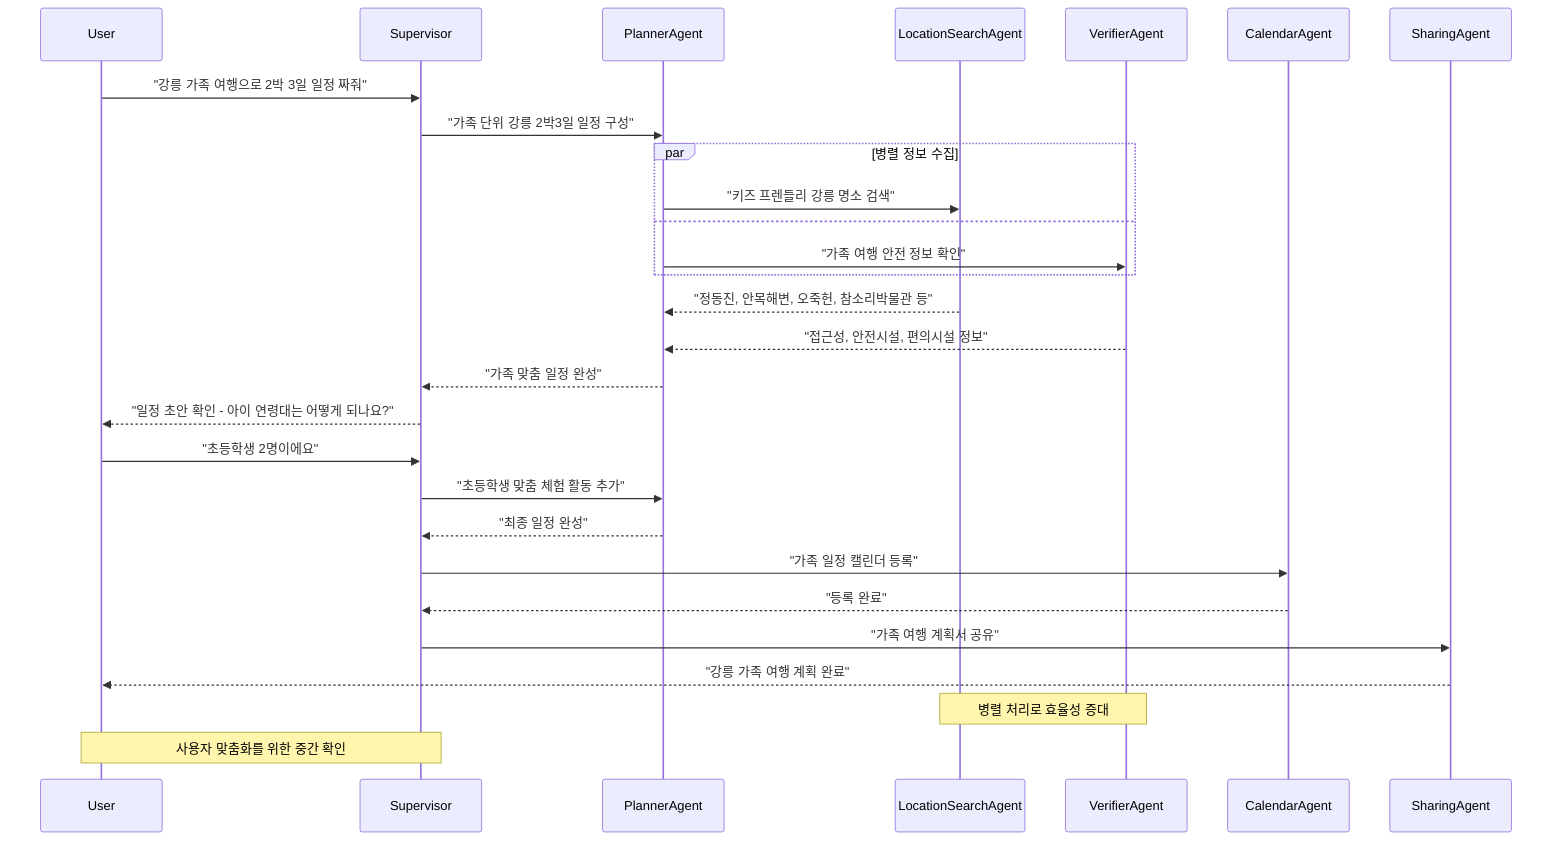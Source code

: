 %% 03_gangneung_family: 강릉 가족 여행으로 2박 3일 일정 짜줘
sequenceDiagram
    participant User
    participant Supervisor
    participant PlannerAgent
    participant LocationSearchAgent
    participant VerifierAgent
    participant CalendarAgent
    participant SharingAgent
    
    User->>Supervisor: "강릉 가족 여행으로 2박 3일 일정 짜줘"
    Supervisor->>PlannerAgent: "가족 단위 강릉 2박3일 일정 구성"
    
    par 병렬 정보 수집
        PlannerAgent->>LocationSearchAgent: "키즈 프렌들리 강릉 명소 검색"
    and
        PlannerAgent->>VerifierAgent: "가족 여행 안전 정보 확인"
    end
    
    LocationSearchAgent-->>PlannerAgent: "정동진, 안목해변, 오죽헌, 참소리박물관 등"
    VerifierAgent-->>PlannerAgent: "접근성, 안전시설, 편의시설 정보"
    
    PlannerAgent-->>Supervisor: "가족 맞춤 일정 완성"
    Supervisor-->>User: "일정 초안 확인 - 아이 연령대는 어떻게 되나요?"
    
    User->>Supervisor: "초등학생 2명이에요"
    Supervisor->>PlannerAgent: "초등학생 맞춤 체험 활동 추가"
    PlannerAgent-->>Supervisor: "최종 일정 완성"
    
    Supervisor->>CalendarAgent: "가족 일정 캘린더 등록"
    CalendarAgent-->>Supervisor: "등록 완료"
    
    Supervisor->>SharingAgent: "가족 여행 계획서 공유"
    SharingAgent-->>User: "강릉 가족 여행 계획 완료"
    
    Note over LocationSearchAgent,VerifierAgent: 병렬 처리로 효율성 증대
    Note over Supervisor,User: 사용자 맞춤화를 위한 중간 확인